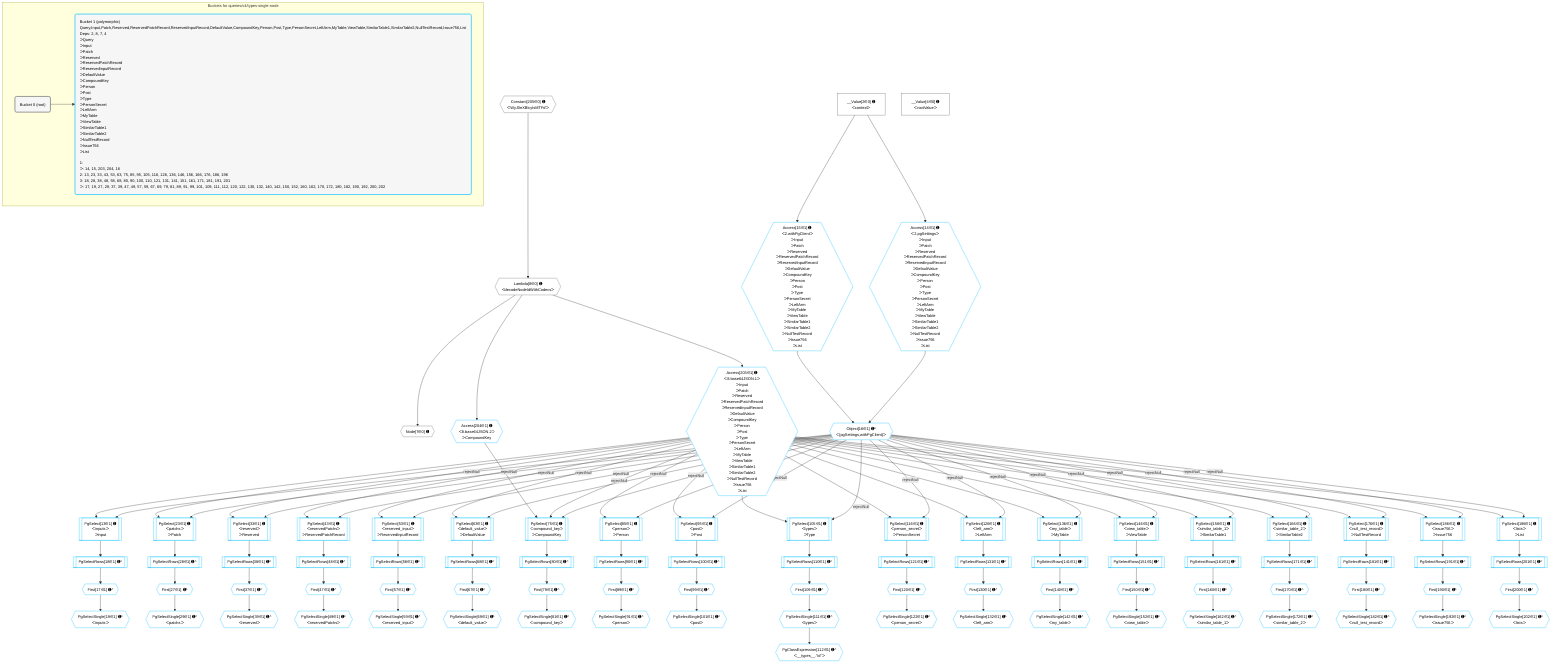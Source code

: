 %%{init: {'themeVariables': { 'fontSize': '12px'}}}%%
graph TD
    classDef path fill:#eee,stroke:#000,color:#000
    classDef plan fill:#fff,stroke-width:1px,color:#000
    classDef itemplan fill:#fff,stroke-width:2px,color:#000
    classDef unbatchedplan fill:#dff,stroke-width:1px,color:#000
    classDef sideeffectplan fill:#fcc,stroke-width:2px,color:#000
    classDef bucket fill:#f6f6f6,color:#000,stroke-width:2px,text-align:left


    %% plan dependencies
    Node7{{"Node[7∈0] ➊"}}:::plan
    Lambda8{{"Lambda[8∈0] ➊<br />ᐸdecodeNodeIdWithCodecsᐳ"}}:::plan
    Lambda8 --> Node7
    Constant205{{"Constant[205∈0] ➊<br />ᐸ'WyJ0eXBlcyIsMTFd'ᐳ"}}:::plan
    Constant205 --> Lambda8
    __Value2["__Value[2∈0] ➊<br />ᐸcontextᐳ"]:::plan
    __Value4["__Value[4∈0] ➊<br />ᐸrootValueᐳ"]:::plan
    PgSelect75[["PgSelect[75∈1] ➊<br />ᐸcompound_keyᐳ<br />ᐳCompoundKey"]]:::plan
    Object16{{"Object[16∈1] ➊^<br />ᐸ{pgSettings,withPgClient}ᐳ"}}:::plan
    Access203{{"Access[203∈1] ➊<br />ᐸ8.base64JSON.1ᐳ<br />ᐳInput<br />ᐳPatch<br />ᐳReserved<br />ᐳReservedPatchRecord<br />ᐳReservedInputRecord<br />ᐳDefaultValue<br />ᐳCompoundKey<br />ᐳPerson<br />ᐳPost<br />ᐳType<br />ᐳPersonSecret<br />ᐳLeftArm<br />ᐳMyTable<br />ᐳViewTable<br />ᐳSimilarTable1<br />ᐳSimilarTable2<br />ᐳNullTestRecord<br />ᐳIssue756<br />ᐳList"}}:::plan
    Access204{{"Access[204∈1] ➊<br />ᐸ8.base64JSON.2ᐳ<br />ᐳCompoundKey"}}:::plan
    Object16 -->|rejectNull| PgSelect75
    Access203 -->|rejectNull| PgSelect75
    Access204 --> PgSelect75
    PgSelect13[["PgSelect[13∈1] ➊<br />ᐸinputsᐳ<br />ᐳInput"]]:::plan
    Object16 -->|rejectNull| PgSelect13
    Access203 --> PgSelect13
    Access14{{"Access[14∈1] ➊<br />ᐸ2.pgSettingsᐳ<br />ᐳInput<br />ᐳPatch<br />ᐳReserved<br />ᐳReservedPatchRecord<br />ᐳReservedInputRecord<br />ᐳDefaultValue<br />ᐳCompoundKey<br />ᐳPerson<br />ᐳPost<br />ᐳType<br />ᐳPersonSecret<br />ᐳLeftArm<br />ᐳMyTable<br />ᐳViewTable<br />ᐳSimilarTable1<br />ᐳSimilarTable2<br />ᐳNullTestRecord<br />ᐳIssue756<br />ᐳList"}}:::plan
    Access15{{"Access[15∈1] ➊<br />ᐸ2.withPgClientᐳ<br />ᐳInput<br />ᐳPatch<br />ᐳReserved<br />ᐳReservedPatchRecord<br />ᐳReservedInputRecord<br />ᐳDefaultValue<br />ᐳCompoundKey<br />ᐳPerson<br />ᐳPost<br />ᐳType<br />ᐳPersonSecret<br />ᐳLeftArm<br />ᐳMyTable<br />ᐳViewTable<br />ᐳSimilarTable1<br />ᐳSimilarTable2<br />ᐳNullTestRecord<br />ᐳIssue756<br />ᐳList"}}:::plan
    Access14 & Access15 --> Object16
    PgSelect23[["PgSelect[23∈1] ➊<br />ᐸpatchsᐳ<br />ᐳPatch"]]:::plan
    Object16 -->|rejectNull| PgSelect23
    Access203 --> PgSelect23
    PgSelect33[["PgSelect[33∈1] ➊<br />ᐸreservedᐳ<br />ᐳReserved"]]:::plan
    Object16 -->|rejectNull| PgSelect33
    Access203 --> PgSelect33
    PgSelect43[["PgSelect[43∈1] ➊<br />ᐸreservedPatchsᐳ<br />ᐳReservedPatchRecord"]]:::plan
    Object16 -->|rejectNull| PgSelect43
    Access203 --> PgSelect43
    PgSelect53[["PgSelect[53∈1] ➊<br />ᐸreserved_inputᐳ<br />ᐳReservedInputRecord"]]:::plan
    Object16 -->|rejectNull| PgSelect53
    Access203 --> PgSelect53
    PgSelect63[["PgSelect[63∈1] ➊<br />ᐸdefault_valueᐳ<br />ᐳDefaultValue"]]:::plan
    Object16 -->|rejectNull| PgSelect63
    Access203 --> PgSelect63
    PgSelect85[["PgSelect[85∈1] ➊<br />ᐸpersonᐳ<br />ᐳPerson"]]:::plan
    Object16 -->|rejectNull| PgSelect85
    Access203 --> PgSelect85
    PgSelect95[["PgSelect[95∈1] ➊<br />ᐸpostᐳ<br />ᐳPost"]]:::plan
    Object16 -->|rejectNull| PgSelect95
    Access203 --> PgSelect95
    PgSelect105[["PgSelect[105∈1] ➊<br />ᐸtypesᐳ<br />ᐳType"]]:::plan
    Object16 -->|rejectNull| PgSelect105
    Access203 --> PgSelect105
    PgSelect116[["PgSelect[116∈1] ➊<br />ᐸperson_secretᐳ<br />ᐳPersonSecret"]]:::plan
    Object16 -->|rejectNull| PgSelect116
    Access203 --> PgSelect116
    PgSelect126[["PgSelect[126∈1] ➊<br />ᐸleft_armᐳ<br />ᐳLeftArm"]]:::plan
    Object16 -->|rejectNull| PgSelect126
    Access203 --> PgSelect126
    PgSelect136[["PgSelect[136∈1] ➊<br />ᐸmy_tableᐳ<br />ᐳMyTable"]]:::plan
    Object16 -->|rejectNull| PgSelect136
    Access203 --> PgSelect136
    PgSelect146[["PgSelect[146∈1] ➊<br />ᐸview_tableᐳ<br />ᐳViewTable"]]:::plan
    Object16 -->|rejectNull| PgSelect146
    Access203 --> PgSelect146
    PgSelect156[["PgSelect[156∈1] ➊<br />ᐸsimilar_table_1ᐳ<br />ᐳSimilarTable1"]]:::plan
    Object16 -->|rejectNull| PgSelect156
    Access203 --> PgSelect156
    PgSelect166[["PgSelect[166∈1] ➊<br />ᐸsimilar_table_2ᐳ<br />ᐳSimilarTable2"]]:::plan
    Object16 -->|rejectNull| PgSelect166
    Access203 --> PgSelect166
    PgSelect176[["PgSelect[176∈1] ➊<br />ᐸnull_test_recordᐳ<br />ᐳNullTestRecord"]]:::plan
    Object16 -->|rejectNull| PgSelect176
    Access203 --> PgSelect176
    PgSelect186[["PgSelect[186∈1] ➊<br />ᐸissue756ᐳ<br />ᐳIssue756"]]:::plan
    Object16 -->|rejectNull| PgSelect186
    Access203 --> PgSelect186
    PgSelect196[["PgSelect[196∈1] ➊<br />ᐸlistsᐳ<br />ᐳList"]]:::plan
    Object16 -->|rejectNull| PgSelect196
    Access203 --> PgSelect196
    __Value2 --> Access14
    __Value2 --> Access15
    First17{{"First[17∈1] ➊^"}}:::plan
    PgSelectRows18[["PgSelectRows[18∈1] ➊^"]]:::plan
    PgSelectRows18 --> First17
    PgSelect13 --> PgSelectRows18
    PgSelectSingle19{{"PgSelectSingle[19∈1] ➊^<br />ᐸinputsᐳ"}}:::plan
    First17 --> PgSelectSingle19
    First27{{"First[27∈1] ➊^"}}:::plan
    PgSelectRows28[["PgSelectRows[28∈1] ➊^"]]:::plan
    PgSelectRows28 --> First27
    PgSelect23 --> PgSelectRows28
    PgSelectSingle29{{"PgSelectSingle[29∈1] ➊^<br />ᐸpatchsᐳ"}}:::plan
    First27 --> PgSelectSingle29
    First37{{"First[37∈1] ➊^"}}:::plan
    PgSelectRows38[["PgSelectRows[38∈1] ➊^"]]:::plan
    PgSelectRows38 --> First37
    PgSelect33 --> PgSelectRows38
    PgSelectSingle39{{"PgSelectSingle[39∈1] ➊^<br />ᐸreservedᐳ"}}:::plan
    First37 --> PgSelectSingle39
    First47{{"First[47∈1] ➊^"}}:::plan
    PgSelectRows48[["PgSelectRows[48∈1] ➊^"]]:::plan
    PgSelectRows48 --> First47
    PgSelect43 --> PgSelectRows48
    PgSelectSingle49{{"PgSelectSingle[49∈1] ➊^<br />ᐸreservedPatchsᐳ"}}:::plan
    First47 --> PgSelectSingle49
    First57{{"First[57∈1] ➊^"}}:::plan
    PgSelectRows58[["PgSelectRows[58∈1] ➊^"]]:::plan
    PgSelectRows58 --> First57
    PgSelect53 --> PgSelectRows58
    PgSelectSingle59{{"PgSelectSingle[59∈1] ➊^<br />ᐸreserved_inputᐳ"}}:::plan
    First57 --> PgSelectSingle59
    First67{{"First[67∈1] ➊^"}}:::plan
    PgSelectRows68[["PgSelectRows[68∈1] ➊^"]]:::plan
    PgSelectRows68 --> First67
    PgSelect63 --> PgSelectRows68
    PgSelectSingle69{{"PgSelectSingle[69∈1] ➊^<br />ᐸdefault_valueᐳ"}}:::plan
    First67 --> PgSelectSingle69
    First79{{"First[79∈1] ➊^"}}:::plan
    PgSelectRows80[["PgSelectRows[80∈1] ➊^"]]:::plan
    PgSelectRows80 --> First79
    PgSelect75 --> PgSelectRows80
    PgSelectSingle81{{"PgSelectSingle[81∈1] ➊^<br />ᐸcompound_keyᐳ"}}:::plan
    First79 --> PgSelectSingle81
    First89{{"First[89∈1] ➊^"}}:::plan
    PgSelectRows90[["PgSelectRows[90∈1] ➊^"]]:::plan
    PgSelectRows90 --> First89
    PgSelect85 --> PgSelectRows90
    PgSelectSingle91{{"PgSelectSingle[91∈1] ➊^<br />ᐸpersonᐳ"}}:::plan
    First89 --> PgSelectSingle91
    First99{{"First[99∈1] ➊^"}}:::plan
    PgSelectRows100[["PgSelectRows[100∈1] ➊^"]]:::plan
    PgSelectRows100 --> First99
    PgSelect95 --> PgSelectRows100
    PgSelectSingle101{{"PgSelectSingle[101∈1] ➊^<br />ᐸpostᐳ"}}:::plan
    First99 --> PgSelectSingle101
    First109{{"First[109∈1] ➊^"}}:::plan
    PgSelectRows110[["PgSelectRows[110∈1] ➊^"]]:::plan
    PgSelectRows110 --> First109
    PgSelect105 --> PgSelectRows110
    PgSelectSingle111{{"PgSelectSingle[111∈1] ➊^<br />ᐸtypesᐳ"}}:::plan
    First109 --> PgSelectSingle111
    PgClassExpression112{{"PgClassExpression[112∈1] ➊^<br />ᐸ__types__.”id”ᐳ"}}:::plan
    PgSelectSingle111 --> PgClassExpression112
    First120{{"First[120∈1] ➊^"}}:::plan
    PgSelectRows121[["PgSelectRows[121∈1] ➊^"]]:::plan
    PgSelectRows121 --> First120
    PgSelect116 --> PgSelectRows121
    PgSelectSingle122{{"PgSelectSingle[122∈1] ➊^<br />ᐸperson_secretᐳ"}}:::plan
    First120 --> PgSelectSingle122
    First130{{"First[130∈1] ➊^"}}:::plan
    PgSelectRows131[["PgSelectRows[131∈1] ➊^"]]:::plan
    PgSelectRows131 --> First130
    PgSelect126 --> PgSelectRows131
    PgSelectSingle132{{"PgSelectSingle[132∈1] ➊^<br />ᐸleft_armᐳ"}}:::plan
    First130 --> PgSelectSingle132
    First140{{"First[140∈1] ➊^"}}:::plan
    PgSelectRows141[["PgSelectRows[141∈1] ➊^"]]:::plan
    PgSelectRows141 --> First140
    PgSelect136 --> PgSelectRows141
    PgSelectSingle142{{"PgSelectSingle[142∈1] ➊^<br />ᐸmy_tableᐳ"}}:::plan
    First140 --> PgSelectSingle142
    First150{{"First[150∈1] ➊^"}}:::plan
    PgSelectRows151[["PgSelectRows[151∈1] ➊^"]]:::plan
    PgSelectRows151 --> First150
    PgSelect146 --> PgSelectRows151
    PgSelectSingle152{{"PgSelectSingle[152∈1] ➊^<br />ᐸview_tableᐳ"}}:::plan
    First150 --> PgSelectSingle152
    First160{{"First[160∈1] ➊^"}}:::plan
    PgSelectRows161[["PgSelectRows[161∈1] ➊^"]]:::plan
    PgSelectRows161 --> First160
    PgSelect156 --> PgSelectRows161
    PgSelectSingle162{{"PgSelectSingle[162∈1] ➊^<br />ᐸsimilar_table_1ᐳ"}}:::plan
    First160 --> PgSelectSingle162
    First170{{"First[170∈1] ➊^"}}:::plan
    PgSelectRows171[["PgSelectRows[171∈1] ➊^"]]:::plan
    PgSelectRows171 --> First170
    PgSelect166 --> PgSelectRows171
    PgSelectSingle172{{"PgSelectSingle[172∈1] ➊^<br />ᐸsimilar_table_2ᐳ"}}:::plan
    First170 --> PgSelectSingle172
    First180{{"First[180∈1] ➊^"}}:::plan
    PgSelectRows181[["PgSelectRows[181∈1] ➊^"]]:::plan
    PgSelectRows181 --> First180
    PgSelect176 --> PgSelectRows181
    PgSelectSingle182{{"PgSelectSingle[182∈1] ➊^<br />ᐸnull_test_recordᐳ"}}:::plan
    First180 --> PgSelectSingle182
    First190{{"First[190∈1] ➊^"}}:::plan
    PgSelectRows191[["PgSelectRows[191∈1] ➊^"]]:::plan
    PgSelectRows191 --> First190
    PgSelect186 --> PgSelectRows191
    PgSelectSingle192{{"PgSelectSingle[192∈1] ➊^<br />ᐸissue756ᐳ"}}:::plan
    First190 --> PgSelectSingle192
    First200{{"First[200∈1] ➊^"}}:::plan
    PgSelectRows201[["PgSelectRows[201∈1] ➊^"]]:::plan
    PgSelectRows201 --> First200
    PgSelect196 --> PgSelectRows201
    PgSelectSingle202{{"PgSelectSingle[202∈1] ➊^<br />ᐸlistsᐳ"}}:::plan
    First200 --> PgSelectSingle202
    Lambda8 --> Access203
    Lambda8 --> Access204

    %% define steps

    subgraph "Buckets for queries/v4/types-single-node"
    Bucket0("Bucket 0 (root)"):::bucket
    classDef bucket0 stroke:#696969
    class Bucket0,__Value2,__Value4,Node7,Lambda8,Constant205 bucket0
    Bucket1("Bucket 1 (polymorphic)<br />Query,Input,Patch,Reserved,ReservedPatchRecord,ReservedInputRecord,DefaultValue,CompoundKey,Person,Post,Type,PersonSecret,LeftArm,MyTable,ViewTable,SimilarTable1,SimilarTable2,NullTestRecord,Issue756,List<br />Deps: 2, 8, 7, 4<br />ᐳQuery<br />ᐳInput<br />ᐳPatch<br />ᐳReserved<br />ᐳReservedPatchRecord<br />ᐳReservedInputRecord<br />ᐳDefaultValue<br />ᐳCompoundKey<br />ᐳPerson<br />ᐳPost<br />ᐳType<br />ᐳPersonSecret<br />ᐳLeftArm<br />ᐳMyTable<br />ᐳViewTable<br />ᐳSimilarTable1<br />ᐳSimilarTable2<br />ᐳNullTestRecord<br />ᐳIssue756<br />ᐳList<br /><br />1: <br />ᐳ: 14, 15, 203, 204, 16<br />2: 13, 23, 33, 43, 53, 63, 75, 85, 95, 105, 116, 126, 136, 146, 156, 166, 176, 186, 196<br />3: 18, 28, 38, 48, 58, 68, 80, 90, 100, 110, 121, 131, 141, 151, 161, 171, 181, 191, 201<br />ᐳ: 17, 19, 27, 29, 37, 39, 47, 49, 57, 59, 67, 69, 79, 81, 89, 91, 99, 101, 109, 111, 112, 120, 122, 130, 132, 140, 142, 150, 152, 160, 162, 170, 172, 180, 182, 190, 192, 200, 202"):::bucket
    classDef bucket1 stroke:#00bfff
    class Bucket1,PgSelect13,Access14,Access15,Object16,First17,PgSelectRows18,PgSelectSingle19,PgSelect23,First27,PgSelectRows28,PgSelectSingle29,PgSelect33,First37,PgSelectRows38,PgSelectSingle39,PgSelect43,First47,PgSelectRows48,PgSelectSingle49,PgSelect53,First57,PgSelectRows58,PgSelectSingle59,PgSelect63,First67,PgSelectRows68,PgSelectSingle69,PgSelect75,First79,PgSelectRows80,PgSelectSingle81,PgSelect85,First89,PgSelectRows90,PgSelectSingle91,PgSelect95,First99,PgSelectRows100,PgSelectSingle101,PgSelect105,First109,PgSelectRows110,PgSelectSingle111,PgClassExpression112,PgSelect116,First120,PgSelectRows121,PgSelectSingle122,PgSelect126,First130,PgSelectRows131,PgSelectSingle132,PgSelect136,First140,PgSelectRows141,PgSelectSingle142,PgSelect146,First150,PgSelectRows151,PgSelectSingle152,PgSelect156,First160,PgSelectRows161,PgSelectSingle162,PgSelect166,First170,PgSelectRows171,PgSelectSingle172,PgSelect176,First180,PgSelectRows181,PgSelectSingle182,PgSelect186,First190,PgSelectRows191,PgSelectSingle192,PgSelect196,First200,PgSelectRows201,PgSelectSingle202,Access203,Access204 bucket1
    Bucket0 --> Bucket1
    end